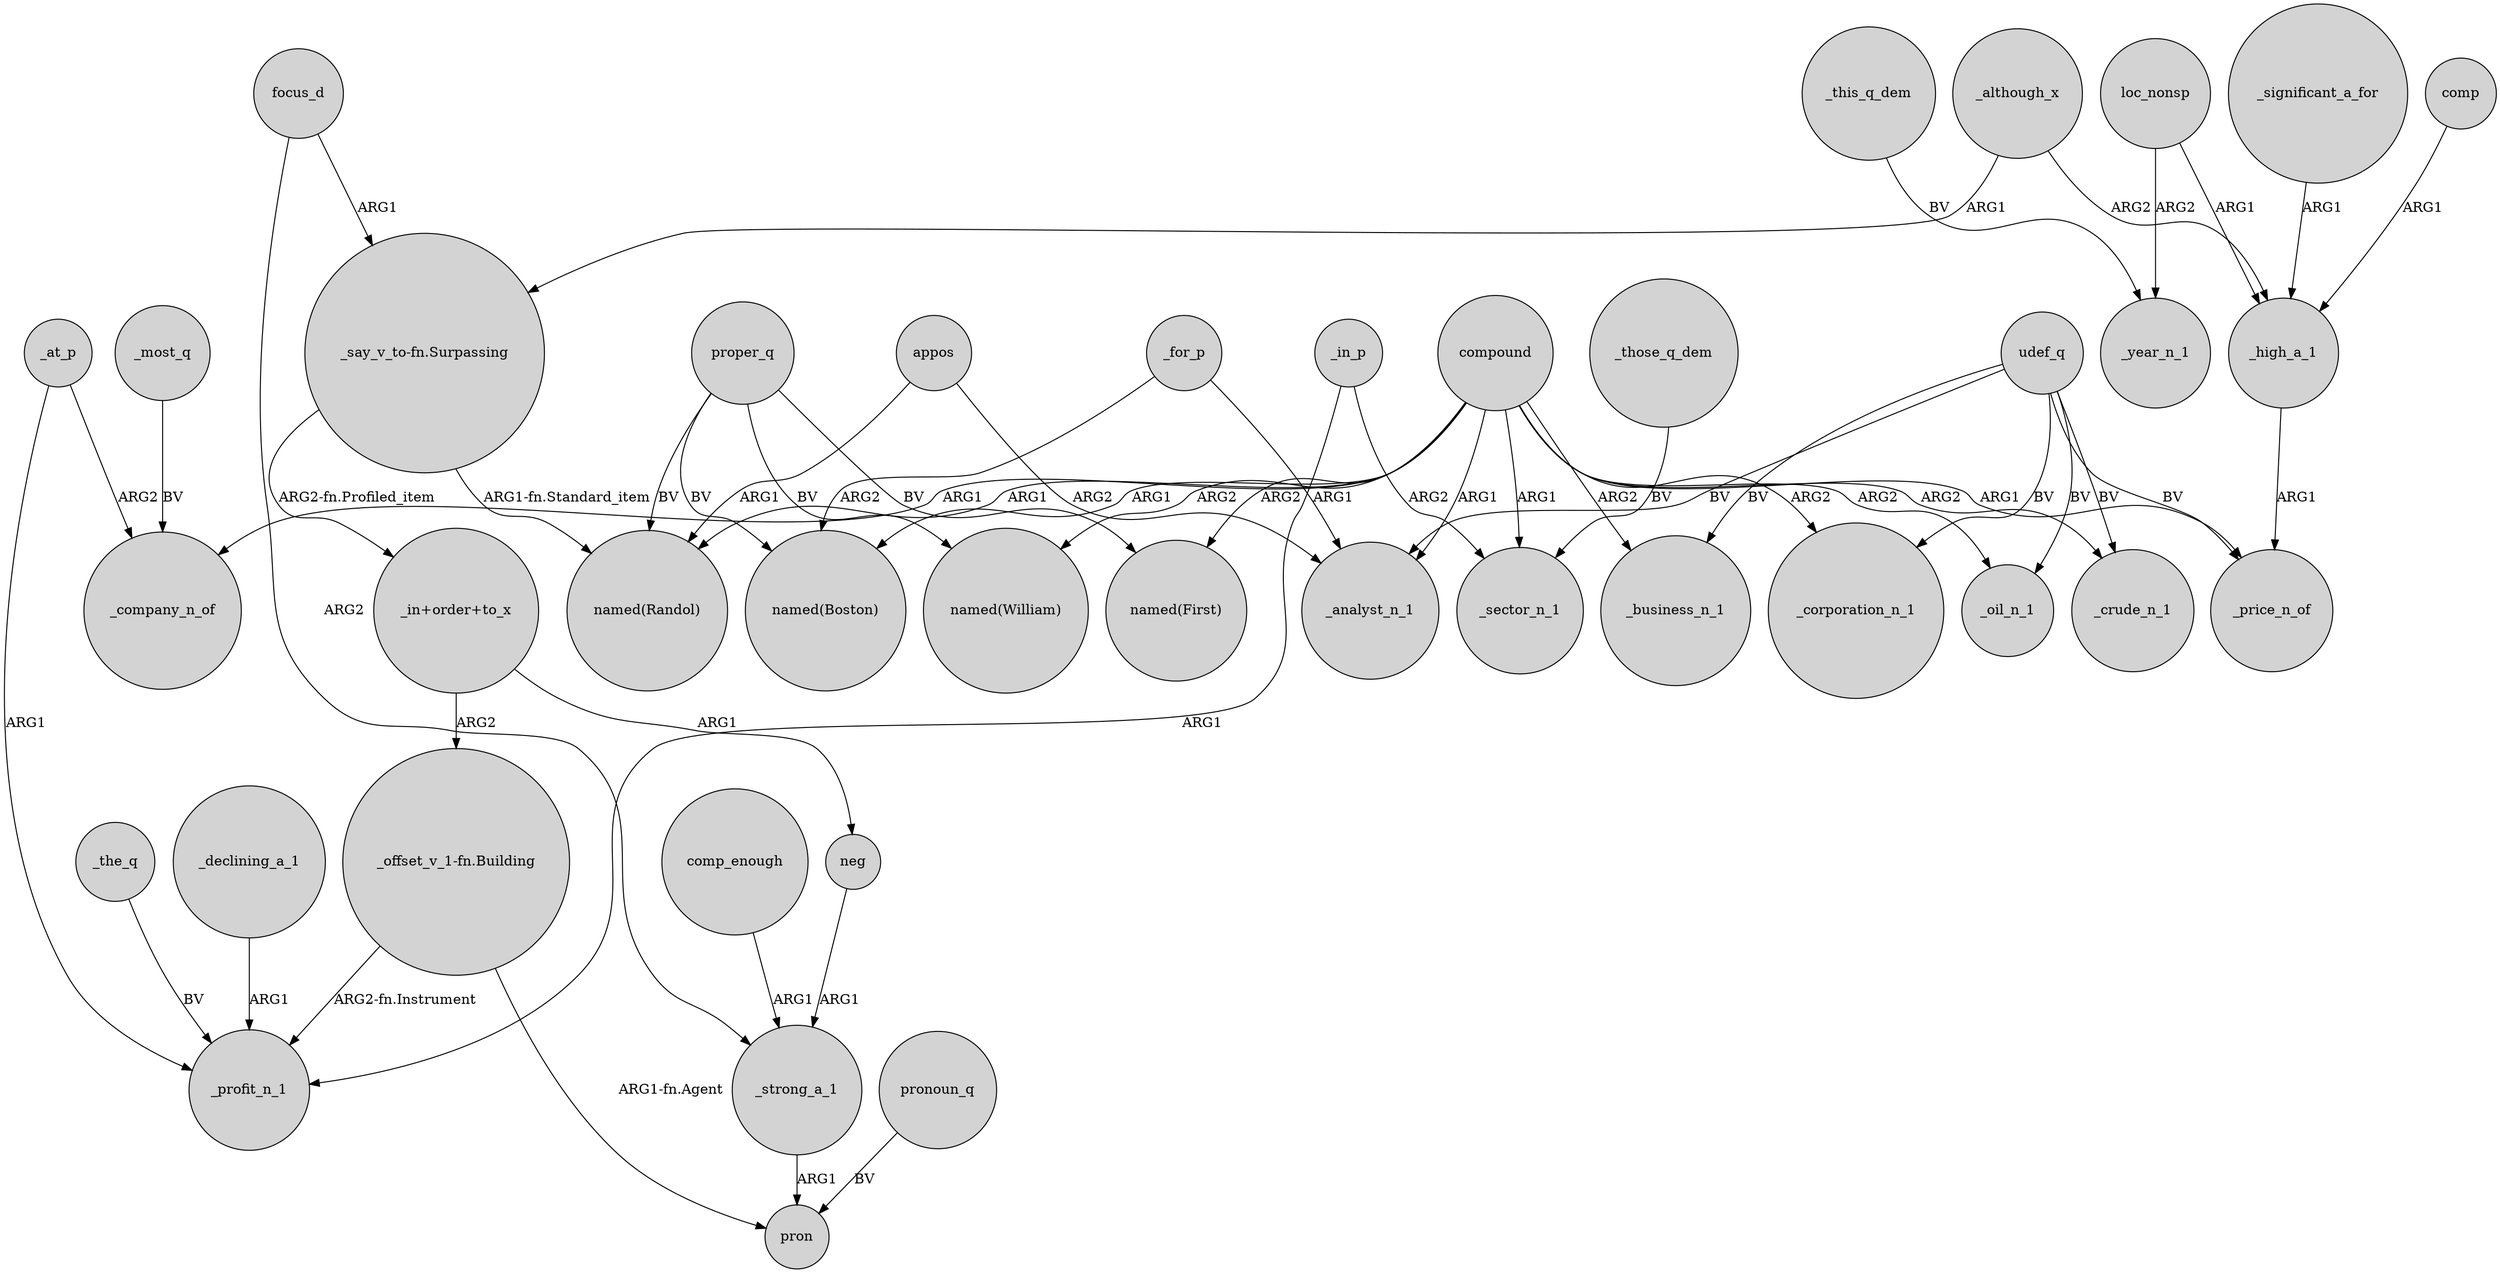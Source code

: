 digraph {
	node [shape=circle style=filled]
	"_offset_v_1-fn.Building" -> _profit_n_1 [label="ARG2-fn.Instrument"]
	focus_d -> _strong_a_1 [label=ARG2]
	_at_p -> _profit_n_1 [label=ARG1]
	"_say_v_to-fn.Surpassing" -> "named(Randol)" [label="ARG1-fn.Standard_item"]
	appos -> "named(Randol)" [label=ARG1]
	udef_q -> _analyst_n_1 [label=BV]
	"_in+order+to_x" -> "_offset_v_1-fn.Building" [label=ARG2]
	proper_q -> "named(William)" [label=BV]
	"_in+order+to_x" -> neg [label=ARG1]
	udef_q -> _price_n_of [label=BV]
	udef_q -> _oil_n_1 [label=BV]
	_most_q -> _company_n_of [label=BV]
	proper_q -> "named(First)" [label=BV]
	proper_q -> "named(Boston)" [label=BV]
	_for_p -> "named(Boston)" [label=ARG2]
	_although_x -> _high_a_1 [label=ARG2]
	compound -> _company_n_of [label=ARG1]
	udef_q -> _crude_n_1 [label=BV]
	udef_q -> _business_n_1 [label=BV]
	loc_nonsp -> _year_n_1 [label=ARG2]
	compound -> "named(Boston)" [label=ARG1]
	comp_enough -> _strong_a_1 [label=ARG1]
	neg -> _strong_a_1 [label=ARG1]
	_high_a_1 -> _price_n_of [label=ARG1]
	_at_p -> _company_n_of [label=ARG2]
	pronoun_q -> pron [label=BV]
	compound -> "named(First)" [label=ARG2]
	_significant_a_for -> _high_a_1 [label=ARG1]
	_the_q -> _profit_n_1 [label=BV]
	_those_q_dem -> _sector_n_1 [label=BV]
	_although_x -> "_say_v_to-fn.Surpassing" [label=ARG1]
	appos -> _analyst_n_1 [label=ARG2]
	_in_p -> _sector_n_1 [label=ARG2]
	compound -> _analyst_n_1 [label=ARG1]
	_declining_a_1 -> _profit_n_1 [label=ARG1]
	comp -> _high_a_1 [label=ARG1]
	compound -> "named(William)" [label=ARG2]
	compound -> _oil_n_1 [label=ARG2]
	_this_q_dem -> _year_n_1 [label=BV]
	proper_q -> "named(Randol)" [label=BV]
	compound -> _business_n_1 [label=ARG2]
	"_offset_v_1-fn.Building" -> pron [label="ARG1-fn.Agent"]
	compound -> _corporation_n_1 [label=ARG2]
	udef_q -> _corporation_n_1 [label=BV]
	loc_nonsp -> _high_a_1 [label=ARG1]
	focus_d -> "_say_v_to-fn.Surpassing" [label=ARG1]
	_for_p -> _analyst_n_1 [label=ARG1]
	compound -> _crude_n_1 [label=ARG2]
	_strong_a_1 -> pron [label=ARG1]
	compound -> _sector_n_1 [label=ARG1]
	compound -> "named(Randol)" [label=ARG1]
	"_say_v_to-fn.Surpassing" -> "_in+order+to_x" [label="ARG2-fn.Profiled_item"]
	compound -> _price_n_of [label=ARG1]
	_in_p -> _profit_n_1 [label=ARG1]
}

